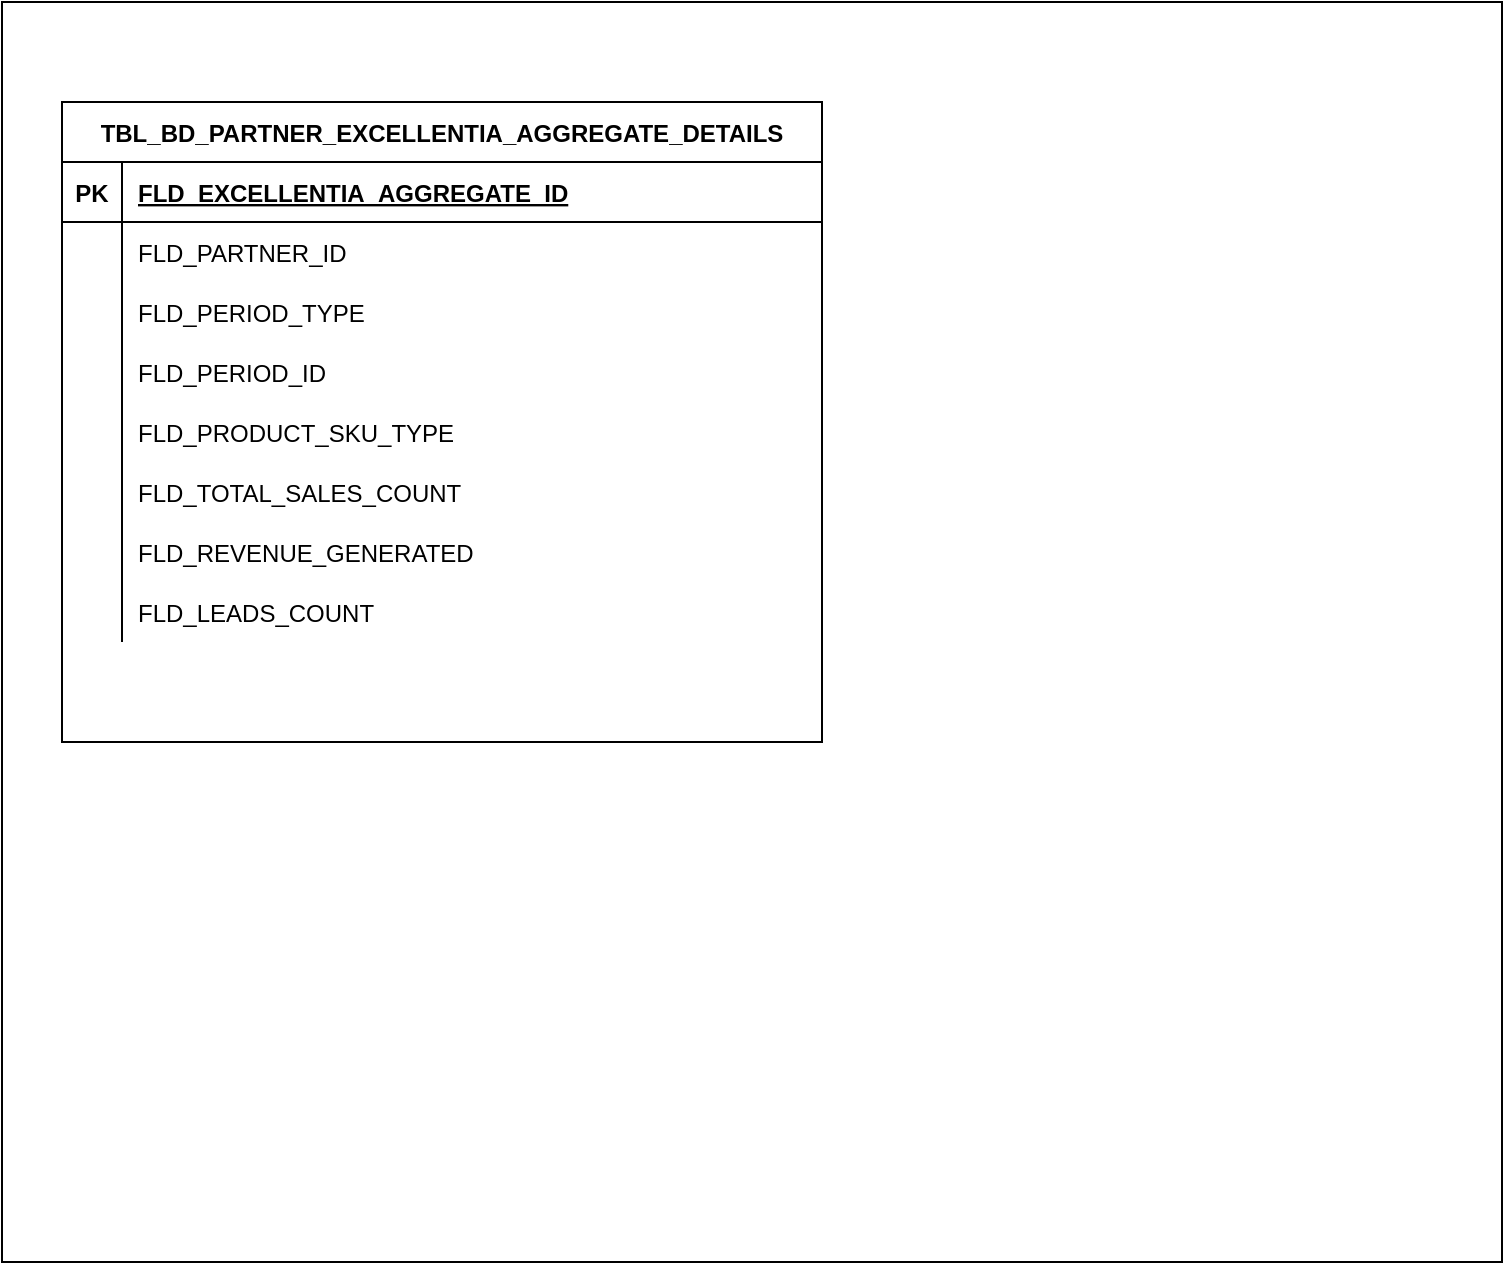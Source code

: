 <mxfile version="13.8.0" type="github" pages="2"><diagram id="kgpKYQtTHZ0yAKxKKP6v" name="AGGREGATE"><mxGraphModel dx="782" dy="1575" grid="1" gridSize="10" guides="1" tooltips="1" connect="1" arrows="1" fold="1" page="1" pageScale="1" pageWidth="850" pageHeight="1100" math="0" shadow="0"><root><mxCell id="0"/><mxCell id="1" parent="0"/><mxCell id="TtuSKVxDWewor-fG6CV6-11" value="" style="shape=partialRectangle;html=1;whiteSpace=wrap;collapsible=0;dropTarget=0;pointerEvents=0;fillColor=none;top=0;left=0;bottom=0;right=0;points=[[0,0.5],[1,0.5]];portConstraint=eastwest;" vertex="1" parent="1"><mxGeometry x="130" y="-820" width="370" height="30" as="geometry"/></mxCell><mxCell id="TtuSKVxDWewor-fG6CV6-12" value="" style="shape=partialRectangle;html=1;whiteSpace=wrap;connectable=0;fillColor=none;top=0;left=0;bottom=0;right=0;overflow=hidden;" vertex="1" parent="TtuSKVxDWewor-fG6CV6-11"><mxGeometry width="83" height="30" as="geometry"/></mxCell><mxCell id="YeZUD0BTTwD83YskK-D0-7" value="" style="rounded=0;whiteSpace=wrap;html=1;fontFamily=Helvetica;fontSize=16;" vertex="1" parent="1"><mxGeometry y="-1100" width="750" height="630" as="geometry"/></mxCell><mxCell id="TtuSKVxDWewor-fG6CV6-34" value="TBL_BD_PARTNER_EXCELLENTIA_AGGREGATE_DETAILS" style="shape=table;startSize=30;container=1;collapsible=1;childLayout=tableLayout;fixedRows=1;rowLines=0;fontStyle=1;align=center;resizeLast=1;overflow=hidden;" vertex="1" parent="1"><mxGeometry x="30" y="-1050" width="380" height="320" as="geometry"/></mxCell><mxCell id="TtuSKVxDWewor-fG6CV6-35" value="" style="shape=partialRectangle;collapsible=0;dropTarget=0;pointerEvents=0;fillColor=none;top=0;left=0;bottom=1;right=0;points=[[0,0.5],[1,0.5]];portConstraint=eastwest;" vertex="1" parent="TtuSKVxDWewor-fG6CV6-34"><mxGeometry y="30" width="380" height="30" as="geometry"/></mxCell><mxCell id="TtuSKVxDWewor-fG6CV6-36" value="PK" style="shape=partialRectangle;connectable=0;fillColor=none;top=0;left=0;bottom=0;right=0;fontStyle=1;overflow=hidden;" vertex="1" parent="TtuSKVxDWewor-fG6CV6-35"><mxGeometry width="30" height="30" as="geometry"/></mxCell><mxCell id="TtuSKVxDWewor-fG6CV6-37" value="FLD_EXCELLENTIA_AGGREGATE_ID" style="shape=partialRectangle;connectable=0;fillColor=none;top=0;left=0;bottom=0;right=0;align=left;spacingLeft=6;fontStyle=5;overflow=hidden;" vertex="1" parent="TtuSKVxDWewor-fG6CV6-35"><mxGeometry x="30" width="350" height="30" as="geometry"/></mxCell><mxCell id="TtuSKVxDWewor-fG6CV6-38" value="" style="shape=partialRectangle;collapsible=0;dropTarget=0;pointerEvents=0;fillColor=none;top=0;left=0;bottom=0;right=0;points=[[0,0.5],[1,0.5]];portConstraint=eastwest;" vertex="1" parent="TtuSKVxDWewor-fG6CV6-34"><mxGeometry y="60" width="380" height="30" as="geometry"/></mxCell><mxCell id="TtuSKVxDWewor-fG6CV6-39" value="" style="shape=partialRectangle;connectable=0;fillColor=none;top=0;left=0;bottom=0;right=0;editable=1;overflow=hidden;" vertex="1" parent="TtuSKVxDWewor-fG6CV6-38"><mxGeometry width="30" height="30" as="geometry"/></mxCell><mxCell id="TtuSKVxDWewor-fG6CV6-40" value="FLD_PARTNER_ID" style="shape=partialRectangle;connectable=0;fillColor=none;top=0;left=0;bottom=0;right=0;align=left;spacingLeft=6;overflow=hidden;" vertex="1" parent="TtuSKVxDWewor-fG6CV6-38"><mxGeometry x="30" width="350" height="30" as="geometry"/></mxCell><mxCell id="TtuSKVxDWewor-fG6CV6-74" value="" style="shape=partialRectangle;collapsible=0;dropTarget=0;pointerEvents=0;fillColor=none;top=0;left=0;bottom=0;right=0;points=[[0,0.5],[1,0.5]];portConstraint=eastwest;" vertex="1" parent="TtuSKVxDWewor-fG6CV6-34"><mxGeometry y="90" width="380" height="30" as="geometry"/></mxCell><mxCell id="TtuSKVxDWewor-fG6CV6-75" value="" style="shape=partialRectangle;connectable=0;fillColor=none;top=0;left=0;bottom=0;right=0;editable=1;overflow=hidden;" vertex="1" parent="TtuSKVxDWewor-fG6CV6-74"><mxGeometry width="30" height="30" as="geometry"/></mxCell><mxCell id="TtuSKVxDWewor-fG6CV6-76" value="FLD_PERIOD_TYPE" style="shape=partialRectangle;connectable=0;fillColor=none;top=0;left=0;bottom=0;right=0;align=left;spacingLeft=6;overflow=hidden;" vertex="1" parent="TtuSKVxDWewor-fG6CV6-74"><mxGeometry x="30" width="350" height="30" as="geometry"/></mxCell><mxCell id="YeZUD0BTTwD83YskK-D0-1" value="" style="shape=partialRectangle;collapsible=0;dropTarget=0;pointerEvents=0;fillColor=none;top=0;left=0;bottom=0;right=0;points=[[0,0.5],[1,0.5]];portConstraint=eastwest;" vertex="1" parent="TtuSKVxDWewor-fG6CV6-34"><mxGeometry y="120" width="380" height="30" as="geometry"/></mxCell><mxCell id="YeZUD0BTTwD83YskK-D0-2" value="" style="shape=partialRectangle;connectable=0;fillColor=none;top=0;left=0;bottom=0;right=0;editable=1;overflow=hidden;" vertex="1" parent="YeZUD0BTTwD83YskK-D0-1"><mxGeometry width="30" height="30" as="geometry"/></mxCell><mxCell id="YeZUD0BTTwD83YskK-D0-3" value="FLD_PERIOD_ID" style="shape=partialRectangle;connectable=0;fillColor=none;top=0;left=0;bottom=0;right=0;align=left;spacingLeft=6;overflow=hidden;" vertex="1" parent="YeZUD0BTTwD83YskK-D0-1"><mxGeometry x="30" width="350" height="30" as="geometry"/></mxCell><mxCell id="TtuSKVxDWewor-fG6CV6-71" value="" style="shape=partialRectangle;collapsible=0;dropTarget=0;pointerEvents=0;fillColor=none;top=0;left=0;bottom=0;right=0;points=[[0,0.5],[1,0.5]];portConstraint=eastwest;" vertex="1" parent="TtuSKVxDWewor-fG6CV6-34"><mxGeometry y="150" width="380" height="30" as="geometry"/></mxCell><mxCell id="TtuSKVxDWewor-fG6CV6-72" value="" style="shape=partialRectangle;connectable=0;fillColor=none;top=0;left=0;bottom=0;right=0;editable=1;overflow=hidden;" vertex="1" parent="TtuSKVxDWewor-fG6CV6-71"><mxGeometry width="30" height="30" as="geometry"/></mxCell><mxCell id="TtuSKVxDWewor-fG6CV6-73" value="FLD_PRODUCT_SKU_TYPE" style="shape=partialRectangle;connectable=0;fillColor=none;top=0;left=0;bottom=0;right=0;align=left;spacingLeft=6;overflow=hidden;" vertex="1" parent="TtuSKVxDWewor-fG6CV6-71"><mxGeometry x="30" width="350" height="30" as="geometry"/></mxCell><mxCell id="TtuSKVxDWewor-fG6CV6-44" value="" style="shape=partialRectangle;collapsible=0;dropTarget=0;pointerEvents=0;fillColor=none;top=0;left=0;bottom=0;right=0;points=[[0,0.5],[1,0.5]];portConstraint=eastwest;" vertex="1" parent="TtuSKVxDWewor-fG6CV6-34"><mxGeometry y="180" width="380" height="30" as="geometry"/></mxCell><mxCell id="TtuSKVxDWewor-fG6CV6-45" value="" style="shape=partialRectangle;connectable=0;fillColor=none;top=0;left=0;bottom=0;right=0;editable=1;overflow=hidden;" vertex="1" parent="TtuSKVxDWewor-fG6CV6-44"><mxGeometry width="30" height="30" as="geometry"/></mxCell><mxCell id="TtuSKVxDWewor-fG6CV6-46" value="FLD_TOTAL_SALES_COUNT" style="shape=partialRectangle;connectable=0;fillColor=none;top=0;left=0;bottom=0;right=0;align=left;spacingLeft=6;overflow=hidden;" vertex="1" parent="TtuSKVxDWewor-fG6CV6-44"><mxGeometry x="30" width="350" height="30" as="geometry"/></mxCell><mxCell id="TtuSKVxDWewor-fG6CV6-41" value="" style="shape=partialRectangle;collapsible=0;dropTarget=0;pointerEvents=0;fillColor=none;top=0;left=0;bottom=0;right=0;points=[[0,0.5],[1,0.5]];portConstraint=eastwest;" vertex="1" parent="TtuSKVxDWewor-fG6CV6-34"><mxGeometry y="210" width="380" height="30" as="geometry"/></mxCell><mxCell id="TtuSKVxDWewor-fG6CV6-42" value="" style="shape=partialRectangle;connectable=0;fillColor=none;top=0;left=0;bottom=0;right=0;editable=1;overflow=hidden;" vertex="1" parent="TtuSKVxDWewor-fG6CV6-41"><mxGeometry width="30" height="30" as="geometry"/></mxCell><mxCell id="TtuSKVxDWewor-fG6CV6-43" value="FLD_REVENUE_GENERATED" style="shape=partialRectangle;connectable=0;fillColor=none;top=0;left=0;bottom=0;right=0;align=left;spacingLeft=6;overflow=hidden;" vertex="1" parent="TtuSKVxDWewor-fG6CV6-41"><mxGeometry x="30" width="350" height="30" as="geometry"/></mxCell><mxCell id="YeZUD0BTTwD83YskK-D0-4" value="" style="shape=partialRectangle;collapsible=0;dropTarget=0;pointerEvents=0;fillColor=none;top=0;left=0;bottom=0;right=0;points=[[0,0.5],[1,0.5]];portConstraint=eastwest;" vertex="1" parent="TtuSKVxDWewor-fG6CV6-34"><mxGeometry y="240" width="380" height="30" as="geometry"/></mxCell><mxCell id="YeZUD0BTTwD83YskK-D0-5" value="" style="shape=partialRectangle;connectable=0;fillColor=none;top=0;left=0;bottom=0;right=0;editable=1;overflow=hidden;" vertex="1" parent="YeZUD0BTTwD83YskK-D0-4"><mxGeometry width="30" height="30" as="geometry"/></mxCell><mxCell id="YeZUD0BTTwD83YskK-D0-6" value="FLD_LEADS_COUNT" style="shape=partialRectangle;connectable=0;fillColor=none;top=0;left=0;bottom=0;right=0;align=left;spacingLeft=6;overflow=hidden;" vertex="1" parent="YeZUD0BTTwD83YskK-D0-4"><mxGeometry x="30" width="350" height="30" as="geometry"/></mxCell></root></mxGraphModel></diagram><diagram id="SWbrRW2tSj8GUT-kZDE3" name="CONFIG"><mxGraphModel dx="1117" dy="1779" grid="1" gridSize="10" guides="1" tooltips="1" connect="1" arrows="1" fold="1" page="1" pageScale="1" pageWidth="850" pageHeight="1100" math="0" shadow="0"><root><mxCell id="Mjqd-YUflLHvJhoWcTEr-0"/><mxCell id="Mjqd-YUflLHvJhoWcTEr-1" parent="Mjqd-YUflLHvJhoWcTEr-0"/><mxCell id="e53UCdVPdByJAE6K5Fl_-19" value="" style="whiteSpace=wrap;html=1;aspect=fixed;" vertex="1" parent="Mjqd-YUflLHvJhoWcTEr-1"><mxGeometry x="100" y="-1060" width="1490" height="1490" as="geometry"/></mxCell><mxCell id="e53UCdVPdByJAE6K5Fl_-0" value="TBL_BD_EXCELLENTIA_CONFIG_DETAILS" style="shape=table;startSize=30;container=1;collapsible=1;childLayout=tableLayout;fixedRows=1;rowLines=0;fontStyle=1;align=center;resizeLast=1;overflow=hidden;fontFamily=Helvetica;fontSize=18;" vertex="1" parent="Mjqd-YUflLHvJhoWcTEr-1"><mxGeometry x="170" y="-940" width="480" height="610" as="geometry"/></mxCell><mxCell id="e53UCdVPdByJAE6K5Fl_-1" value="" style="shape=partialRectangle;collapsible=0;dropTarget=0;pointerEvents=0;fillColor=none;top=0;left=0;bottom=1;right=0;points=[[0,0.5],[1,0.5]];portConstraint=eastwest;" vertex="1" parent="e53UCdVPdByJAE6K5Fl_-0"><mxGeometry y="30" width="480" height="30" as="geometry"/></mxCell><mxCell id="e53UCdVPdByJAE6K5Fl_-2" value="PK" style="shape=partialRectangle;connectable=0;fillColor=none;top=0;left=0;bottom=0;right=0;fontStyle=1;overflow=hidden;" vertex="1" parent="e53UCdVPdByJAE6K5Fl_-1"><mxGeometry width="30" height="30" as="geometry"/></mxCell><mxCell id="e53UCdVPdByJAE6K5Fl_-3" value="FLD_EXCELLENTIA_CONFIG_INSTANCE_ID" style="shape=partialRectangle;connectable=0;fillColor=none;top=0;left=0;bottom=0;right=0;align=left;spacingLeft=6;fontStyle=5;overflow=hidden;fontFamily=Helvetica;fontSize=16;" vertex="1" parent="e53UCdVPdByJAE6K5Fl_-1"><mxGeometry x="30" width="450" height="30" as="geometry"/></mxCell><mxCell id="e53UCdVPdByJAE6K5Fl_-4" value="" style="shape=partialRectangle;collapsible=0;dropTarget=0;pointerEvents=0;fillColor=none;top=0;left=0;bottom=0;right=0;points=[[0,0.5],[1,0.5]];portConstraint=eastwest;" vertex="1" parent="e53UCdVPdByJAE6K5Fl_-0"><mxGeometry y="60" width="480" height="30" as="geometry"/></mxCell><mxCell id="e53UCdVPdByJAE6K5Fl_-5" value="" style="shape=partialRectangle;connectable=0;fillColor=none;top=0;left=0;bottom=0;right=0;editable=1;overflow=hidden;" vertex="1" parent="e53UCdVPdByJAE6K5Fl_-4"><mxGeometry width="30" height="30" as="geometry"/></mxCell><mxCell id="e53UCdVPdByJAE6K5Fl_-6" value="FLD_COUNTRY_ID" style="shape=partialRectangle;connectable=0;fillColor=none;top=0;left=0;bottom=0;right=0;align=left;spacingLeft=6;overflow=hidden;fontFamily=Helvetica;fontSize=16;" vertex="1" parent="e53UCdVPdByJAE6K5Fl_-4"><mxGeometry x="30" width="450" height="30" as="geometry"/></mxCell><mxCell id="e53UCdVPdByJAE6K5Fl_-7" value="" style="shape=partialRectangle;collapsible=0;dropTarget=0;pointerEvents=0;fillColor=none;top=0;left=0;bottom=0;right=0;points=[[0,0.5],[1,0.5]];portConstraint=eastwest;" vertex="1" parent="e53UCdVPdByJAE6K5Fl_-0"><mxGeometry y="90" width="480" height="30" as="geometry"/></mxCell><mxCell id="e53UCdVPdByJAE6K5Fl_-8" value="" style="shape=partialRectangle;connectable=0;fillColor=none;top=0;left=0;bottom=0;right=0;editable=1;overflow=hidden;" vertex="1" parent="e53UCdVPdByJAE6K5Fl_-7"><mxGeometry width="30" height="30" as="geometry"/></mxCell><mxCell id="e53UCdVPdByJAE6K5Fl_-9" value="FLD_PERIOD_ID" style="shape=partialRectangle;connectable=0;fillColor=none;top=0;left=0;bottom=0;right=0;align=left;spacingLeft=6;overflow=hidden;fontFamily=Helvetica;fontSize=16;" vertex="1" parent="e53UCdVPdByJAE6K5Fl_-7"><mxGeometry x="30" width="450" height="30" as="geometry"/></mxCell><mxCell id="e53UCdVPdByJAE6K5Fl_-10" value="" style="shape=partialRectangle;collapsible=0;dropTarget=0;pointerEvents=0;fillColor=none;top=0;left=0;bottom=0;right=0;points=[[0,0.5],[1,0.5]];portConstraint=eastwest;" vertex="1" parent="e53UCdVPdByJAE6K5Fl_-0"><mxGeometry y="120" width="480" height="30" as="geometry"/></mxCell><mxCell id="e53UCdVPdByJAE6K5Fl_-11" value="" style="shape=partialRectangle;connectable=0;fillColor=none;top=0;left=0;bottom=0;right=0;editable=1;overflow=hidden;" vertex="1" parent="e53UCdVPdByJAE6K5Fl_-10"><mxGeometry width="30" height="30" as="geometry"/></mxCell><mxCell id="e53UCdVPdByJAE6K5Fl_-12" value="FLD_PRODUCT_SKU_ID" style="shape=partialRectangle;connectable=0;fillColor=none;top=0;left=0;bottom=0;right=0;align=left;spacingLeft=6;overflow=hidden;fontSize=16;" vertex="1" parent="e53UCdVPdByJAE6K5Fl_-10"><mxGeometry x="30" width="450" height="30" as="geometry"/></mxCell><mxCell id="e53UCdVPdByJAE6K5Fl_-13" value="" style="shape=partialRectangle;collapsible=0;dropTarget=0;pointerEvents=0;fillColor=none;top=0;left=0;bottom=0;right=0;points=[[0,0.5],[1,0.5]];portConstraint=eastwest;" vertex="1" parent="e53UCdVPdByJAE6K5Fl_-0"><mxGeometry y="150" width="480" height="30" as="geometry"/></mxCell><mxCell id="e53UCdVPdByJAE6K5Fl_-14" value="" style="shape=partialRectangle;connectable=0;fillColor=none;top=0;left=0;bottom=0;right=0;editable=1;overflow=hidden;" vertex="1" parent="e53UCdVPdByJAE6K5Fl_-13"><mxGeometry width="30" height="30" as="geometry"/></mxCell><mxCell id="e53UCdVPdByJAE6K5Fl_-15" value="FLD_PARTNER_ROLE" style="shape=partialRectangle;connectable=0;fillColor=none;top=0;left=0;bottom=0;right=0;align=left;spacingLeft=6;overflow=hidden;fontSize=16;" vertex="1" parent="e53UCdVPdByJAE6K5Fl_-13"><mxGeometry x="30" width="450" height="30" as="geometry"/></mxCell><mxCell id="e53UCdVPdByJAE6K5Fl_-16" value="" style="shape=partialRectangle;collapsible=0;dropTarget=0;pointerEvents=0;fillColor=none;top=0;left=0;bottom=0;right=0;points=[[0,0.5],[1,0.5]];portConstraint=eastwest;" vertex="1" parent="e53UCdVPdByJAE6K5Fl_-0"><mxGeometry y="180" width="480" height="30" as="geometry"/></mxCell><mxCell id="e53UCdVPdByJAE6K5Fl_-17" value="" style="shape=partialRectangle;connectable=0;fillColor=none;top=0;left=0;bottom=0;right=0;editable=1;overflow=hidden;" vertex="1" parent="e53UCdVPdByJAE6K5Fl_-16"><mxGeometry width="30" height="30" as="geometry"/></mxCell><mxCell id="e53UCdVPdByJAE6K5Fl_-18" value="FLD_AWARD_NAME" style="shape=partialRectangle;connectable=0;fillColor=none;top=0;left=0;bottom=0;right=0;align=left;spacingLeft=6;overflow=hidden;fontSize=16;" vertex="1" parent="e53UCdVPdByJAE6K5Fl_-16"><mxGeometry x="30" width="450" height="30" as="geometry"/></mxCell><mxCell id="e53UCdVPdByJAE6K5Fl_-21" value="" style="shape=partialRectangle;collapsible=0;dropTarget=0;pointerEvents=0;fillColor=none;top=0;left=0;bottom=0;right=0;points=[[0,0.5],[1,0.5]];portConstraint=eastwest;" vertex="1" parent="e53UCdVPdByJAE6K5Fl_-0"><mxGeometry y="210" width="480" height="30" as="geometry"/></mxCell><mxCell id="e53UCdVPdByJAE6K5Fl_-22" value="" style="shape=partialRectangle;connectable=0;fillColor=none;top=0;left=0;bottom=0;right=0;editable=1;overflow=hidden;" vertex="1" parent="e53UCdVPdByJAE6K5Fl_-21"><mxGeometry width="30" height="30" as="geometry"/></mxCell><mxCell id="e53UCdVPdByJAE6K5Fl_-23" value="FLD_AWARD_NAME" style="shape=partialRectangle;connectable=0;fillColor=none;top=0;left=0;bottom=0;right=0;align=left;spacingLeft=6;overflow=hidden;fontSize=16;" vertex="1" parent="e53UCdVPdByJAE6K5Fl_-21"><mxGeometry x="30" width="450" height="30" as="geometry"/></mxCell></root></mxGraphModel></diagram></mxfile>